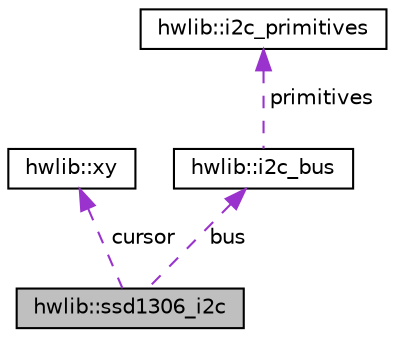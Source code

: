 digraph "hwlib::ssd1306_i2c"
{
  edge [fontname="Helvetica",fontsize="10",labelfontname="Helvetica",labelfontsize="10"];
  node [fontname="Helvetica",fontsize="10",shape=record];
  Node4 [label="hwlib::ssd1306_i2c",height=0.2,width=0.4,color="black", fillcolor="grey75", style="filled", fontcolor="black"];
  Node5 -> Node4 [dir="back",color="darkorchid3",fontsize="10",style="dashed",label=" cursor" ];
  Node5 [label="hwlib::xy",height=0.2,width=0.4,color="black", fillcolor="white", style="filled",URL="$classhwlib_1_1xy.html"];
  Node6 -> Node4 [dir="back",color="darkorchid3",fontsize="10",style="dashed",label=" bus" ];
  Node6 [label="hwlib::i2c_bus",height=0.2,width=0.4,color="black", fillcolor="white", style="filled",URL="$classhwlib_1_1i2c__bus.html"];
  Node7 -> Node6 [dir="back",color="darkorchid3",fontsize="10",style="dashed",label=" primitives" ];
  Node7 [label="hwlib::i2c_primitives",height=0.2,width=0.4,color="black", fillcolor="white", style="filled",URL="$classhwlib_1_1i2c__primitives.html"];
}
